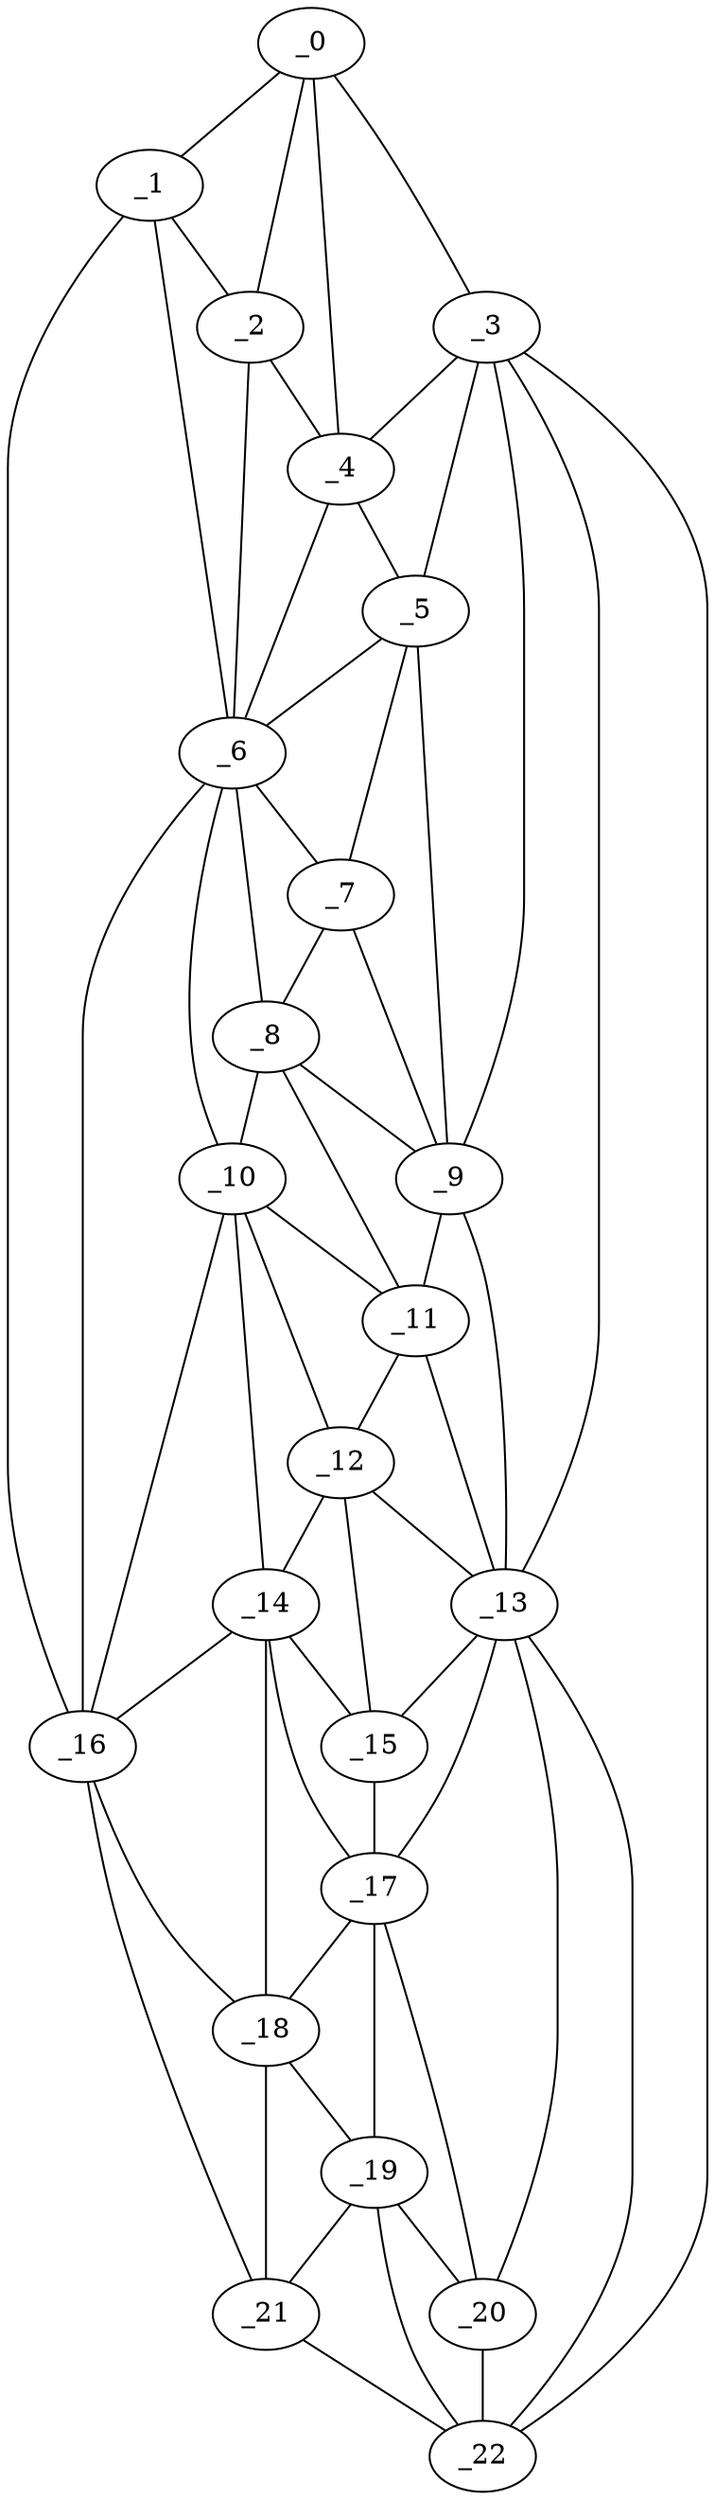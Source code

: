 graph "obj67__135.gxl" {
	_0	 [x=4,
		y=84];
	_1	 [x=6,
		y=67];
	_0 -- _1	 [valence=1];
	_2	 [x=19,
		y=64];
	_0 -- _2	 [valence=1];
	_3	 [x=30,
		y=93];
	_0 -- _3	 [valence=1];
	_4	 [x=32,
		y=78];
	_0 -- _4	 [valence=2];
	_1 -- _2	 [valence=2];
	_6	 [x=41,
		y=57];
	_1 -- _6	 [valence=2];
	_16	 [x=100,
		y=34];
	_1 -- _16	 [valence=1];
	_2 -- _4	 [valence=2];
	_2 -- _6	 [valence=1];
	_3 -- _4	 [valence=1];
	_5	 [x=39,
		y=82];
	_3 -- _5	 [valence=2];
	_9	 [x=65,
		y=76];
	_3 -- _9	 [valence=1];
	_13	 [x=89,
		y=71];
	_3 -- _13	 [valence=2];
	_22	 [x=124,
		y=60];
	_3 -- _22	 [valence=1];
	_4 -- _5	 [valence=2];
	_4 -- _6	 [valence=2];
	_5 -- _6	 [valence=2];
	_7	 [x=52,
		y=59];
	_5 -- _7	 [valence=1];
	_5 -- _9	 [valence=2];
	_6 -- _7	 [valence=2];
	_8	 [x=59,
		y=57];
	_6 -- _8	 [valence=2];
	_10	 [x=74,
		y=49];
	_6 -- _10	 [valence=1];
	_6 -- _16	 [valence=2];
	_7 -- _8	 [valence=1];
	_7 -- _9	 [valence=2];
	_8 -- _9	 [valence=2];
	_8 -- _10	 [valence=2];
	_11	 [x=79,
		y=63];
	_8 -- _11	 [valence=2];
	_9 -- _11	 [valence=1];
	_9 -- _13	 [valence=2];
	_10 -- _11	 [valence=1];
	_12	 [x=89,
		y=59];
	_10 -- _12	 [valence=2];
	_14	 [x=90,
		y=46];
	_10 -- _14	 [valence=2];
	_10 -- _16	 [valence=2];
	_11 -- _12	 [valence=2];
	_11 -- _13	 [valence=1];
	_12 -- _13	 [valence=2];
	_12 -- _14	 [valence=1];
	_15	 [x=94,
		y=57];
	_12 -- _15	 [valence=2];
	_13 -- _15	 [valence=1];
	_17	 [x=101,
		y=56];
	_13 -- _17	 [valence=1];
	_20	 [x=111,
		y=63];
	_13 -- _20	 [valence=2];
	_13 -- _22	 [valence=1];
	_14 -- _15	 [valence=1];
	_14 -- _16	 [valence=1];
	_14 -- _17	 [valence=2];
	_18	 [x=104,
		y=42];
	_14 -- _18	 [valence=1];
	_15 -- _17	 [valence=2];
	_16 -- _18	 [valence=2];
	_21	 [x=124,
		y=43];
	_16 -- _21	 [valence=1];
	_17 -- _18	 [valence=2];
	_19	 [x=110,
		y=52];
	_17 -- _19	 [valence=1];
	_17 -- _20	 [valence=2];
	_18 -- _19	 [valence=2];
	_18 -- _21	 [valence=2];
	_19 -- _20	 [valence=1];
	_19 -- _21	 [valence=1];
	_19 -- _22	 [valence=2];
	_20 -- _22	 [valence=1];
	_21 -- _22	 [valence=1];
}
